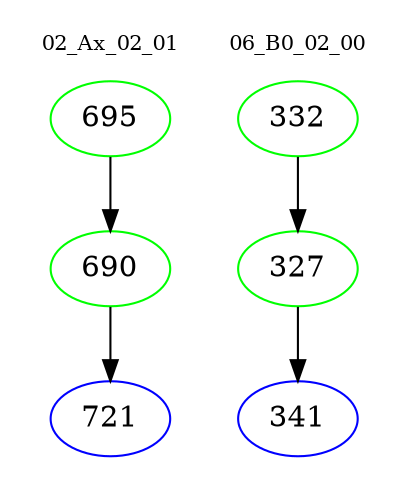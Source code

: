 digraph{
subgraph cluster_0 {
color = white
label = "02_Ax_02_01";
fontsize=10;
T0_695 [label="695", color="green"]
T0_695 -> T0_690 [color="black"]
T0_690 [label="690", color="green"]
T0_690 -> T0_721 [color="black"]
T0_721 [label="721", color="blue"]
}
subgraph cluster_1 {
color = white
label = "06_B0_02_00";
fontsize=10;
T1_332 [label="332", color="green"]
T1_332 -> T1_327 [color="black"]
T1_327 [label="327", color="green"]
T1_327 -> T1_341 [color="black"]
T1_341 [label="341", color="blue"]
}
}

